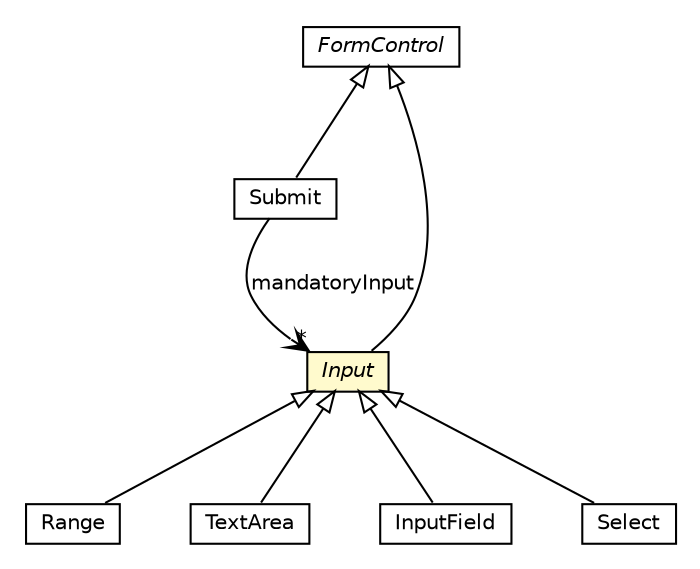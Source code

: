 #!/usr/local/bin/dot
#
# Class diagram 
# Generated by UMLGraph version R5_6-24-gf6e263 (http://www.umlgraph.org/)
#

digraph G {
	edge [fontname="Helvetica",fontsize=10,labelfontname="Helvetica",labelfontsize=10];
	node [fontname="Helvetica",fontsize=10,shape=plaintext];
	nodesep=0.25;
	ranksep=0.5;
	// org.universAAL.middleware.ui.rdf.Range
	c221118 [label=<<table title="org.universAAL.middleware.ui.rdf.Range" border="0" cellborder="1" cellspacing="0" cellpadding="2" port="p" href="./Range.html">
		<tr><td><table border="0" cellspacing="0" cellpadding="1">
<tr><td align="center" balign="center"> Range </td></tr>
		</table></td></tr>
		</table>>, URL="./Range.html", fontname="Helvetica", fontcolor="black", fontsize=10.0];
	// org.universAAL.middleware.ui.rdf.TextArea
	c221119 [label=<<table title="org.universAAL.middleware.ui.rdf.TextArea" border="0" cellborder="1" cellspacing="0" cellpadding="2" port="p" href="./TextArea.html">
		<tr><td><table border="0" cellspacing="0" cellpadding="1">
<tr><td align="center" balign="center"> TextArea </td></tr>
		</table></td></tr>
		</table>>, URL="./TextArea.html", fontname="Helvetica", fontcolor="black", fontsize=10.0];
	// org.universAAL.middleware.ui.rdf.InputField
	c221120 [label=<<table title="org.universAAL.middleware.ui.rdf.InputField" border="0" cellborder="1" cellspacing="0" cellpadding="2" port="p" href="./InputField.html">
		<tr><td><table border="0" cellspacing="0" cellpadding="1">
<tr><td align="center" balign="center"> InputField </td></tr>
		</table></td></tr>
		</table>>, URL="./InputField.html", fontname="Helvetica", fontcolor="black", fontsize=10.0];
	// org.universAAL.middleware.ui.rdf.Submit
	c221124 [label=<<table title="org.universAAL.middleware.ui.rdf.Submit" border="0" cellborder="1" cellspacing="0" cellpadding="2" port="p" href="./Submit.html">
		<tr><td><table border="0" cellspacing="0" cellpadding="1">
<tr><td align="center" balign="center"> Submit </td></tr>
		</table></td></tr>
		</table>>, URL="./Submit.html", fontname="Helvetica", fontcolor="black", fontsize=10.0];
	// org.universAAL.middleware.ui.rdf.FormControl
	c221132 [label=<<table title="org.universAAL.middleware.ui.rdf.FormControl" border="0" cellborder="1" cellspacing="0" cellpadding="2" port="p" href="./FormControl.html">
		<tr><td><table border="0" cellspacing="0" cellpadding="1">
<tr><td align="center" balign="center"><font face="Helvetica-Oblique"> FormControl </font></td></tr>
		</table></td></tr>
		</table>>, URL="./FormControl.html", fontname="Helvetica", fontcolor="black", fontsize=10.0];
	// org.universAAL.middleware.ui.rdf.Input
	c221133 [label=<<table title="org.universAAL.middleware.ui.rdf.Input" border="0" cellborder="1" cellspacing="0" cellpadding="2" port="p" bgcolor="lemonChiffon" href="./Input.html">
		<tr><td><table border="0" cellspacing="0" cellpadding="1">
<tr><td align="center" balign="center"><font face="Helvetica-Oblique"> Input </font></td></tr>
		</table></td></tr>
		</table>>, URL="./Input.html", fontname="Helvetica", fontcolor="black", fontsize=10.0];
	// org.universAAL.middleware.ui.rdf.Select
	c221134 [label=<<table title="org.universAAL.middleware.ui.rdf.Select" border="0" cellborder="1" cellspacing="0" cellpadding="2" port="p" href="./Select.html">
		<tr><td><table border="0" cellspacing="0" cellpadding="1">
<tr><td align="center" balign="center"> Select </td></tr>
		</table></td></tr>
		</table>>, URL="./Select.html", fontname="Helvetica", fontcolor="black", fontsize=10.0];
	//org.universAAL.middleware.ui.rdf.Range extends org.universAAL.middleware.ui.rdf.Input
	c221133:p -> c221118:p [dir=back,arrowtail=empty];
	//org.universAAL.middleware.ui.rdf.TextArea extends org.universAAL.middleware.ui.rdf.Input
	c221133:p -> c221119:p [dir=back,arrowtail=empty];
	//org.universAAL.middleware.ui.rdf.InputField extends org.universAAL.middleware.ui.rdf.Input
	c221133:p -> c221120:p [dir=back,arrowtail=empty];
	//org.universAAL.middleware.ui.rdf.Submit extends org.universAAL.middleware.ui.rdf.FormControl
	c221132:p -> c221124:p [dir=back,arrowtail=empty];
	// org.universAAL.middleware.ui.rdf.Submit NAVASSOC org.universAAL.middleware.ui.rdf.Input
	c221124:p -> c221133:p [taillabel="", label="mandatoryInput", headlabel="*", fontname="Helvetica", fontcolor="black", fontsize=10.0, color="black", arrowhead=open];
	//org.universAAL.middleware.ui.rdf.Input extends org.universAAL.middleware.ui.rdf.FormControl
	c221132:p -> c221133:p [dir=back,arrowtail=empty];
	//org.universAAL.middleware.ui.rdf.Select extends org.universAAL.middleware.ui.rdf.Input
	c221133:p -> c221134:p [dir=back,arrowtail=empty];
}

